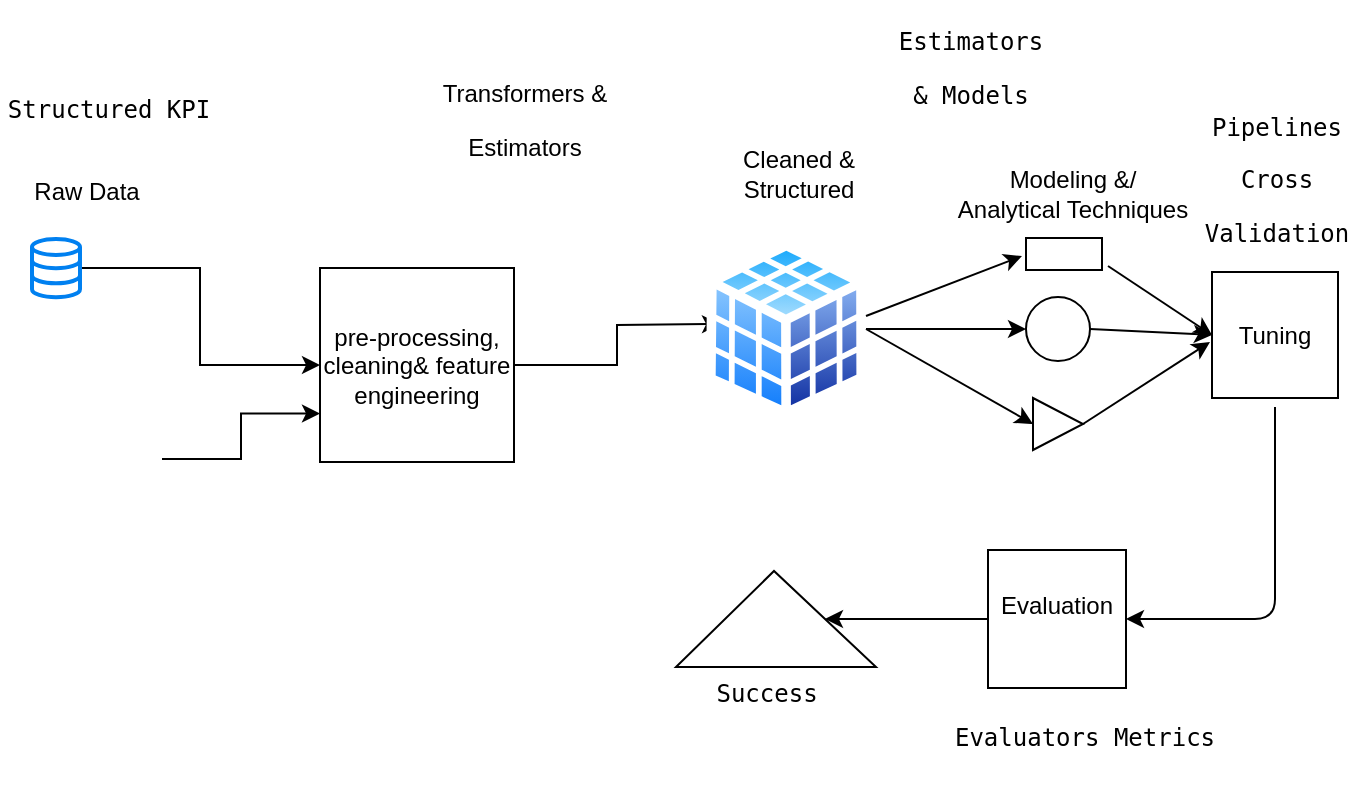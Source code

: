 <mxfile version="12.3.3" type="device" pages="1"><diagram id="R8vxweUjzDZATfUjg0on" name="Page-1"><mxGraphModel dx="801" dy="464" grid="0" gridSize="10" guides="1" tooltips="1" connect="1" arrows="1" fold="1" page="1" pageScale="1" pageWidth="850" pageHeight="1100" math="0" shadow="0"><root><mxCell id="0"/><mxCell id="1" parent="0"/><mxCell id="eKYoEqVmIp2xPxOb-kG2-9" style="edgeStyle=orthogonalEdgeStyle;rounded=0;orthogonalLoop=1;jettySize=auto;html=1;" edge="1" parent="1" source="eKYoEqVmIp2xPxOb-kG2-1" target="eKYoEqVmIp2xPxOb-kG2-7"><mxGeometry relative="1" as="geometry"/></mxCell><mxCell id="eKYoEqVmIp2xPxOb-kG2-1" value="" style="html=1;verticalLabelPosition=bottom;align=center;labelBackgroundColor=#ffffff;verticalAlign=top;strokeWidth=2;strokeColor=#0080F0;shadow=0;dashed=0;shape=mxgraph.ios7.icons.data;" vertex="1" parent="1"><mxGeometry x="102" y="122.5" width="24" height="29.1" as="geometry"/></mxCell><mxCell id="eKYoEqVmIp2xPxOb-kG2-3" value="" style="shape=image;html=1;verticalAlign=top;verticalLabelPosition=bottom;labelBackgroundColor=#ffffff;imageAspect=0;aspect=fixed;image=https://cdn2.iconfinder.com/data/icons/simple-files/128/csv1.png" vertex="1" parent="1"><mxGeometry x="92" y="202" width="68" height="68" as="geometry"/></mxCell><mxCell id="eKYoEqVmIp2xPxOb-kG2-4" value="" style="shape=image;html=1;verticalAlign=top;verticalLabelPosition=bottom;labelBackgroundColor=#ffffff;imageAspect=0;aspect=fixed;image=https://cdn2.iconfinder.com/data/icons/simple-files/128/csv1.png" vertex="1" parent="1"><mxGeometry x="92" y="198" width="72" height="72" as="geometry"/></mxCell><mxCell id="eKYoEqVmIp2xPxOb-kG2-10" style="edgeStyle=orthogonalEdgeStyle;rounded=0;orthogonalLoop=1;jettySize=auto;html=1;entryX=0;entryY=0.75;entryDx=0;entryDy=0;" edge="1" parent="1" source="eKYoEqVmIp2xPxOb-kG2-6" target="eKYoEqVmIp2xPxOb-kG2-7"><mxGeometry relative="1" as="geometry"/></mxCell><object label="" id="eKYoEqVmIp2xPxOb-kG2-6"><mxCell style="shape=image;html=1;verticalAlign=top;verticalLabelPosition=bottom;labelBackgroundColor=#ffffff;imageAspect=0;aspect=fixed;image=https://cdn2.iconfinder.com/data/icons/simple-files/128/csv1.png" vertex="1" parent="1"><mxGeometry x="92" y="195" width="75" height="75" as="geometry"/></mxCell></object><mxCell id="eKYoEqVmIp2xPxOb-kG2-7" value="pre-processing, cleaning&amp;amp; feature engineering" style="whiteSpace=wrap;html=1;aspect=fixed;labelBackgroundColor=#ffffff;" vertex="1" parent="1"><mxGeometry x="246" y="137" width="97" height="97" as="geometry"/></mxCell><mxCell id="eKYoEqVmIp2xPxOb-kG2-8" style="edgeStyle=orthogonalEdgeStyle;rounded=0;orthogonalLoop=1;jettySize=auto;html=1;" edge="1" parent="1" source="eKYoEqVmIp2xPxOb-kG2-7"><mxGeometry relative="1" as="geometry"><mxPoint x="446" y="165" as="targetPoint"/></mxGeometry></mxCell><mxCell id="eKYoEqVmIp2xPxOb-kG2-11" value="&lt;div&gt;Raw Data&lt;/div&gt;&lt;div&gt;&lt;br&gt;&lt;/div&gt;" style="text;html=1;align=center;verticalAlign=middle;resizable=0;points=[];;autosize=1;" vertex="1" parent="1"><mxGeometry x="94" y="90" width="69" height="32" as="geometry"/></mxCell><mxCell id="eKYoEqVmIp2xPxOb-kG2-25" style="edgeStyle=orthogonalEdgeStyle;rounded=0;orthogonalLoop=1;jettySize=auto;html=1;entryX=0;entryY=0.5;entryDx=0;entryDy=0;" edge="1" parent="1" source="eKYoEqVmIp2xPxOb-kG2-12" target="eKYoEqVmIp2xPxOb-kG2-17"><mxGeometry relative="1" as="geometry"/></mxCell><mxCell id="eKYoEqVmIp2xPxOb-kG2-12" value="" style="aspect=fixed;perimeter=ellipsePerimeter;html=1;align=center;shadow=0;dashed=0;spacingTop=3;image;image=img/lib/active_directory/database_cube.svg;labelBackgroundColor=#ffffff;" vertex="1" parent="1"><mxGeometry x="439" y="123" width="80" height="89" as="geometry"/></mxCell><mxCell id="eKYoEqVmIp2xPxOb-kG2-15" value="&lt;div&gt;Cleaned &amp;amp; &lt;br&gt;&lt;/div&gt;&lt;div&gt;Structured&lt;/div&gt;" style="text;html=1;align=center;verticalAlign=middle;resizable=0;points=[];;autosize=1;" vertex="1" parent="1"><mxGeometry x="446" y="74" width="78" height="32" as="geometry"/></mxCell><mxCell id="eKYoEqVmIp2xPxOb-kG2-16" value="" style="verticalLabelPosition=bottom;verticalAlign=top;html=1;shape=mxgraph.basic.rect;fillColor2=none;strokeWidth=1;size=20;indent=5;labelBackgroundColor=#ffffff;" vertex="1" parent="1"><mxGeometry x="599" y="122" width="38" height="16" as="geometry"/></mxCell><mxCell id="eKYoEqVmIp2xPxOb-kG2-17" value="" style="ellipse;whiteSpace=wrap;html=1;aspect=fixed;labelBackgroundColor=#ffffff;" vertex="1" parent="1"><mxGeometry x="599" y="151.5" width="32" height="32" as="geometry"/></mxCell><mxCell id="eKYoEqVmIp2xPxOb-kG2-18" value="" style="triangle;whiteSpace=wrap;html=1;labelBackgroundColor=#ffffff;" vertex="1" parent="1"><mxGeometry x="602.5" y="202" width="25" height="26" as="geometry"/></mxCell><mxCell id="eKYoEqVmIp2xPxOb-kG2-26" value="" style="endArrow=classic;html=1;entryX=-0.053;entryY=0.563;entryDx=0;entryDy=0;entryPerimeter=0;" edge="1" parent="1" target="eKYoEqVmIp2xPxOb-kG2-16"><mxGeometry width="50" height="50" relative="1" as="geometry"><mxPoint x="519" y="161" as="sourcePoint"/><mxPoint x="142" y="291" as="targetPoint"/><Array as="points"/></mxGeometry></mxCell><mxCell id="eKYoEqVmIp2xPxOb-kG2-27" value="" style="endArrow=classic;html=1;entryX=0;entryY=0.5;entryDx=0;entryDy=0;exitX=1;exitY=0.5;exitDx=0;exitDy=0;" edge="1" parent="1" source="eKYoEqVmIp2xPxOb-kG2-12" target="eKYoEqVmIp2xPxOb-kG2-18"><mxGeometry width="50" height="50" relative="1" as="geometry"><mxPoint x="92" y="341" as="sourcePoint"/><mxPoint x="142" y="291" as="targetPoint"/></mxGeometry></mxCell><mxCell id="eKYoEqVmIp2xPxOb-kG2-29" value="&lt;div&gt;Tuning&lt;/div&gt;" style="whiteSpace=wrap;html=1;aspect=fixed;labelBackgroundColor=#ffffff;" vertex="1" parent="1"><mxGeometry x="692" y="139" width="63" height="63" as="geometry"/></mxCell><mxCell id="eKYoEqVmIp2xPxOb-kG2-30" value="" style="endArrow=classic;html=1;exitX=1;exitY=0.5;exitDx=0;exitDy=0;entryX=0;entryY=0.5;entryDx=0;entryDy=0;" edge="1" parent="1" source="eKYoEqVmIp2xPxOb-kG2-17" target="eKYoEqVmIp2xPxOb-kG2-29"><mxGeometry width="50" height="50" relative="1" as="geometry"><mxPoint x="529" y="177.5" as="sourcePoint"/><mxPoint x="686" y="175" as="targetPoint"/></mxGeometry></mxCell><mxCell id="eKYoEqVmIp2xPxOb-kG2-34" value="" style="endArrow=classic;html=1;exitX=1.079;exitY=0.875;exitDx=0;exitDy=0;entryX=0;entryY=0.5;entryDx=0;entryDy=0;exitPerimeter=0;" edge="1" parent="1" source="eKYoEqVmIp2xPxOb-kG2-16" target="eKYoEqVmIp2xPxOb-kG2-29"><mxGeometry width="50" height="50" relative="1" as="geometry"><mxPoint x="641" y="177.5" as="sourcePoint"/><mxPoint x="702" y="180.5" as="targetPoint"/></mxGeometry></mxCell><mxCell id="eKYoEqVmIp2xPxOb-kG2-35" value="" style="endArrow=classic;html=1;exitX=1;exitY=0.5;exitDx=0;exitDy=0;" edge="1" parent="1" source="eKYoEqVmIp2xPxOb-kG2-18"><mxGeometry width="50" height="50" relative="1" as="geometry"><mxPoint x="651" y="187.5" as="sourcePoint"/><mxPoint x="691" y="174" as="targetPoint"/></mxGeometry></mxCell><mxCell id="eKYoEqVmIp2xPxOb-kG2-36" value="&lt;div&gt;Evaluation&lt;/div&gt;&lt;div&gt;&lt;br&gt;&lt;/div&gt;" style="whiteSpace=wrap;html=1;aspect=fixed;labelBackgroundColor=#ffffff;" vertex="1" parent="1"><mxGeometry x="580" y="278" width="69" height="69" as="geometry"/></mxCell><mxCell id="eKYoEqVmIp2xPxOb-kG2-37" value="" style="edgeStyle=elbowEdgeStyle;elbow=horizontal;endArrow=classic;html=1;entryX=1;entryY=0.5;entryDx=0;entryDy=0;" edge="1" parent="1" target="eKYoEqVmIp2xPxOb-kG2-36"><mxGeometry width="50" height="50" relative="1" as="geometry"><mxPoint x="723.5" y="206.5" as="sourcePoint"/><mxPoint x="658.5" y="310.5" as="targetPoint"/><Array as="points"><mxPoint x="723.5" y="262.5"/></Array></mxGeometry></mxCell><mxCell id="eKYoEqVmIp2xPxOb-kG2-38" value="&lt;div&gt;Modeling &amp;amp;/&lt;/div&gt;&lt;div&gt;Analytical Techniques&lt;br&gt;&lt;/div&gt;" style="text;html=1;align=center;verticalAlign=middle;resizable=0;points=[];;autosize=1;" vertex="1" parent="1"><mxGeometry x="549" y="84" width="146" height="32" as="geometry"/></mxCell><mxCell id="eKYoEqVmIp2xPxOb-kG2-39" value="" style="verticalLabelPosition=bottom;verticalAlign=top;html=1;shape=mxgraph.basic.acute_triangle;dx=0.49;labelBackgroundColor=#ffffff;" vertex="1" parent="1"><mxGeometry x="424" y="288.5" width="100" height="48" as="geometry"/></mxCell><mxCell id="eKYoEqVmIp2xPxOb-kG2-40" value="" style="endArrow=classic;html=1;exitX=0;exitY=0.5;exitDx=0;exitDy=0;entryX=0;entryY=0;entryDx=74.5;entryDy=24;entryPerimeter=0;" edge="1" parent="1" source="eKYoEqVmIp2xPxOb-kG2-36" target="eKYoEqVmIp2xPxOb-kG2-39"><mxGeometry width="50" height="50" relative="1" as="geometry"><mxPoint x="393" y="374" as="sourcePoint"/><mxPoint x="142" y="368" as="targetPoint"/></mxGeometry></mxCell><mxCell id="eKYoEqVmIp2xPxOb-kG2-41" value="&lt;pre&gt;Structured KPI&lt;/pre&gt;" style="text;html=1;align=center;verticalAlign=middle;resizable=0;points=[];;autosize=1;fontFamily=Helvetica;" vertex="1" parent="1"><mxGeometry x="86" y="37" width="108" height="42" as="geometry"/></mxCell><mxCell id="eKYoEqVmIp2xPxOb-kG2-42" value="&lt;div&gt;&lt;pre&gt;&lt;font face=&quot;Helvetica&quot;&gt;Transformers &amp;amp;&lt;/font&gt;&lt;/pre&gt;&lt;/div&gt;&lt;div&gt;&lt;pre&gt;&lt;font face=&quot;Helvetica&quot;&gt;Estimators&lt;/font&gt;&lt;/pre&gt;&lt;/div&gt;" style="text;html=1;align=center;verticalAlign=middle;resizable=0;points=[];;autosize=1;fontFamily=Helvetica;" vertex="1" parent="1"><mxGeometry x="294.5" y="29" width="107" height="68" as="geometry"/></mxCell><mxCell id="eKYoEqVmIp2xPxOb-kG2-43" value="&lt;div&gt;&lt;pre&gt;Estimators&lt;/pre&gt;&lt;/div&gt;&lt;div&gt;&lt;pre&gt;&amp;amp; Models&lt;/pre&gt;&lt;/div&gt;" style="text;html=1;align=center;verticalAlign=middle;resizable=0;points=[];;autosize=1;" vertex="1" parent="1"><mxGeometry x="531" y="3" width="80" height="68" as="geometry"/></mxCell><mxCell id="eKYoEqVmIp2xPxOb-kG2-45" value="&lt;div&gt;&lt;pre&gt;Pipelines&lt;/pre&gt;&lt;/div&gt;&lt;div&gt;&lt;pre&gt;Cross&lt;/pre&gt;&lt;/div&gt;&lt;div&gt;&lt;pre&gt;Validation&lt;/pre&gt;&lt;/div&gt;&lt;div&gt;&lt;pre&gt;&lt;br&gt;&lt;/pre&gt;&lt;/div&gt;" style="text;html=1;align=center;verticalAlign=middle;resizable=0;points=[];;autosize=1;" vertex="1" parent="1"><mxGeometry x="684" y="46" width="80" height="120" as="geometry"/></mxCell><mxCell id="eKYoEqVmIp2xPxOb-kG2-49" value="&lt;pre&gt;Evaluators Metrics&lt;/pre&gt;" style="text;html=1;align=center;verticalAlign=middle;resizable=0;points=[];;autosize=1;" vertex="1" parent="1"><mxGeometry x="560" y="351" width="136" height="42" as="geometry"/></mxCell><mxCell id="eKYoEqVmIp2xPxOb-kG2-53" value="&lt;div&gt;&lt;pre&gt;Success&lt;/pre&gt;&lt;/div&gt;&lt;div&gt;&lt;pre&gt;&lt;br&gt;&lt;/pre&gt;&lt;/div&gt;" style="text;html=1;align=center;verticalAlign=middle;resizable=0;points=[];;autosize=1;" vertex="1" parent="1"><mxGeometry x="439" y="329" width="59" height="68" as="geometry"/></mxCell></root></mxGraphModel></diagram></mxfile>